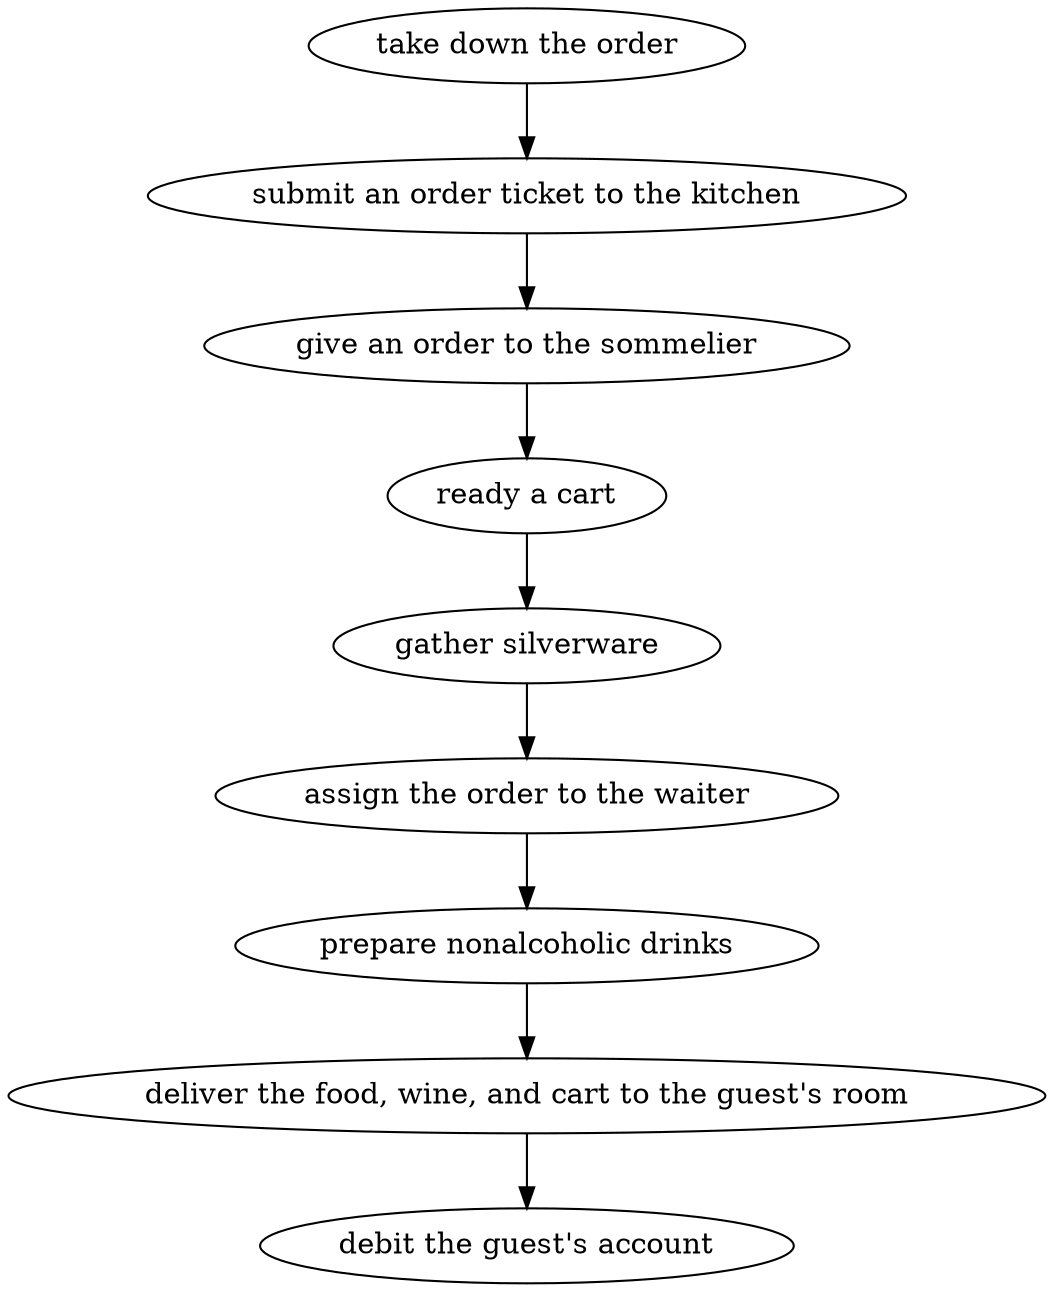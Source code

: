 strict digraph "doc-1.3" {
	graph [name="doc-1.3"];
	"take down the order"	[attrs="{'type': 'Activity', 'label': 'take down the order'}"];
	"submit an order ticket to the kitchen"	[attrs="{'type': 'Activity', 'label': 'submit an order ticket to the kitchen'}"];
	"take down the order" -> "submit an order ticket to the kitchen"	[attrs="{'type': 'flow', 'label': 'flow'}"];
	"give an order to the sommelier"	[attrs="{'type': 'Activity', 'label': 'give an order to the sommelier'}"];
	"submit an order ticket to the kitchen" -> "give an order to the sommelier"	[attrs="{'type': 'flow', 'label': 'flow'}"];
	"ready a cart"	[attrs="{'type': 'Activity', 'label': 'ready a cart'}"];
	"give an order to the sommelier" -> "ready a cart"	[attrs="{'type': 'flow', 'label': 'flow'}"];
	"gather silverware"	[attrs="{'type': 'Activity', 'label': 'gather silverware'}"];
	"ready a cart" -> "gather silverware"	[attrs="{'type': 'flow', 'label': 'flow'}"];
	"assign the order to the waiter"	[attrs="{'type': 'Activity', 'label': 'assign the order to the waiter'}"];
	"gather silverware" -> "assign the order to the waiter"	[attrs="{'type': 'flow', 'label': 'flow'}"];
	"prepare nonalcoholic drinks"	[attrs="{'type': 'Activity', 'label': 'prepare nonalcoholic drinks'}"];
	"assign the order to the waiter" -> "prepare nonalcoholic drinks"	[attrs="{'type': 'flow', 'label': 'flow'}"];
	"deliver the food, wine, and cart to the guest's room"	[attrs="{'type': 'Activity', 'label': \"deliver the food, wine, and cart to the guest's room\"}"];
	"prepare nonalcoholic drinks" -> "deliver the food, wine, and cart to the guest's room"	[attrs="{'type': 'flow', 'label': 'flow'}"];
	"debit the guest's account"	[attrs="{'type': 'Activity', 'label': \"debit the guest's account\"}"];
	"deliver the food, wine, and cart to the guest's room" -> "debit the guest's account"	[attrs="{'type': 'flow', 'label': 'flow'}"];
}

